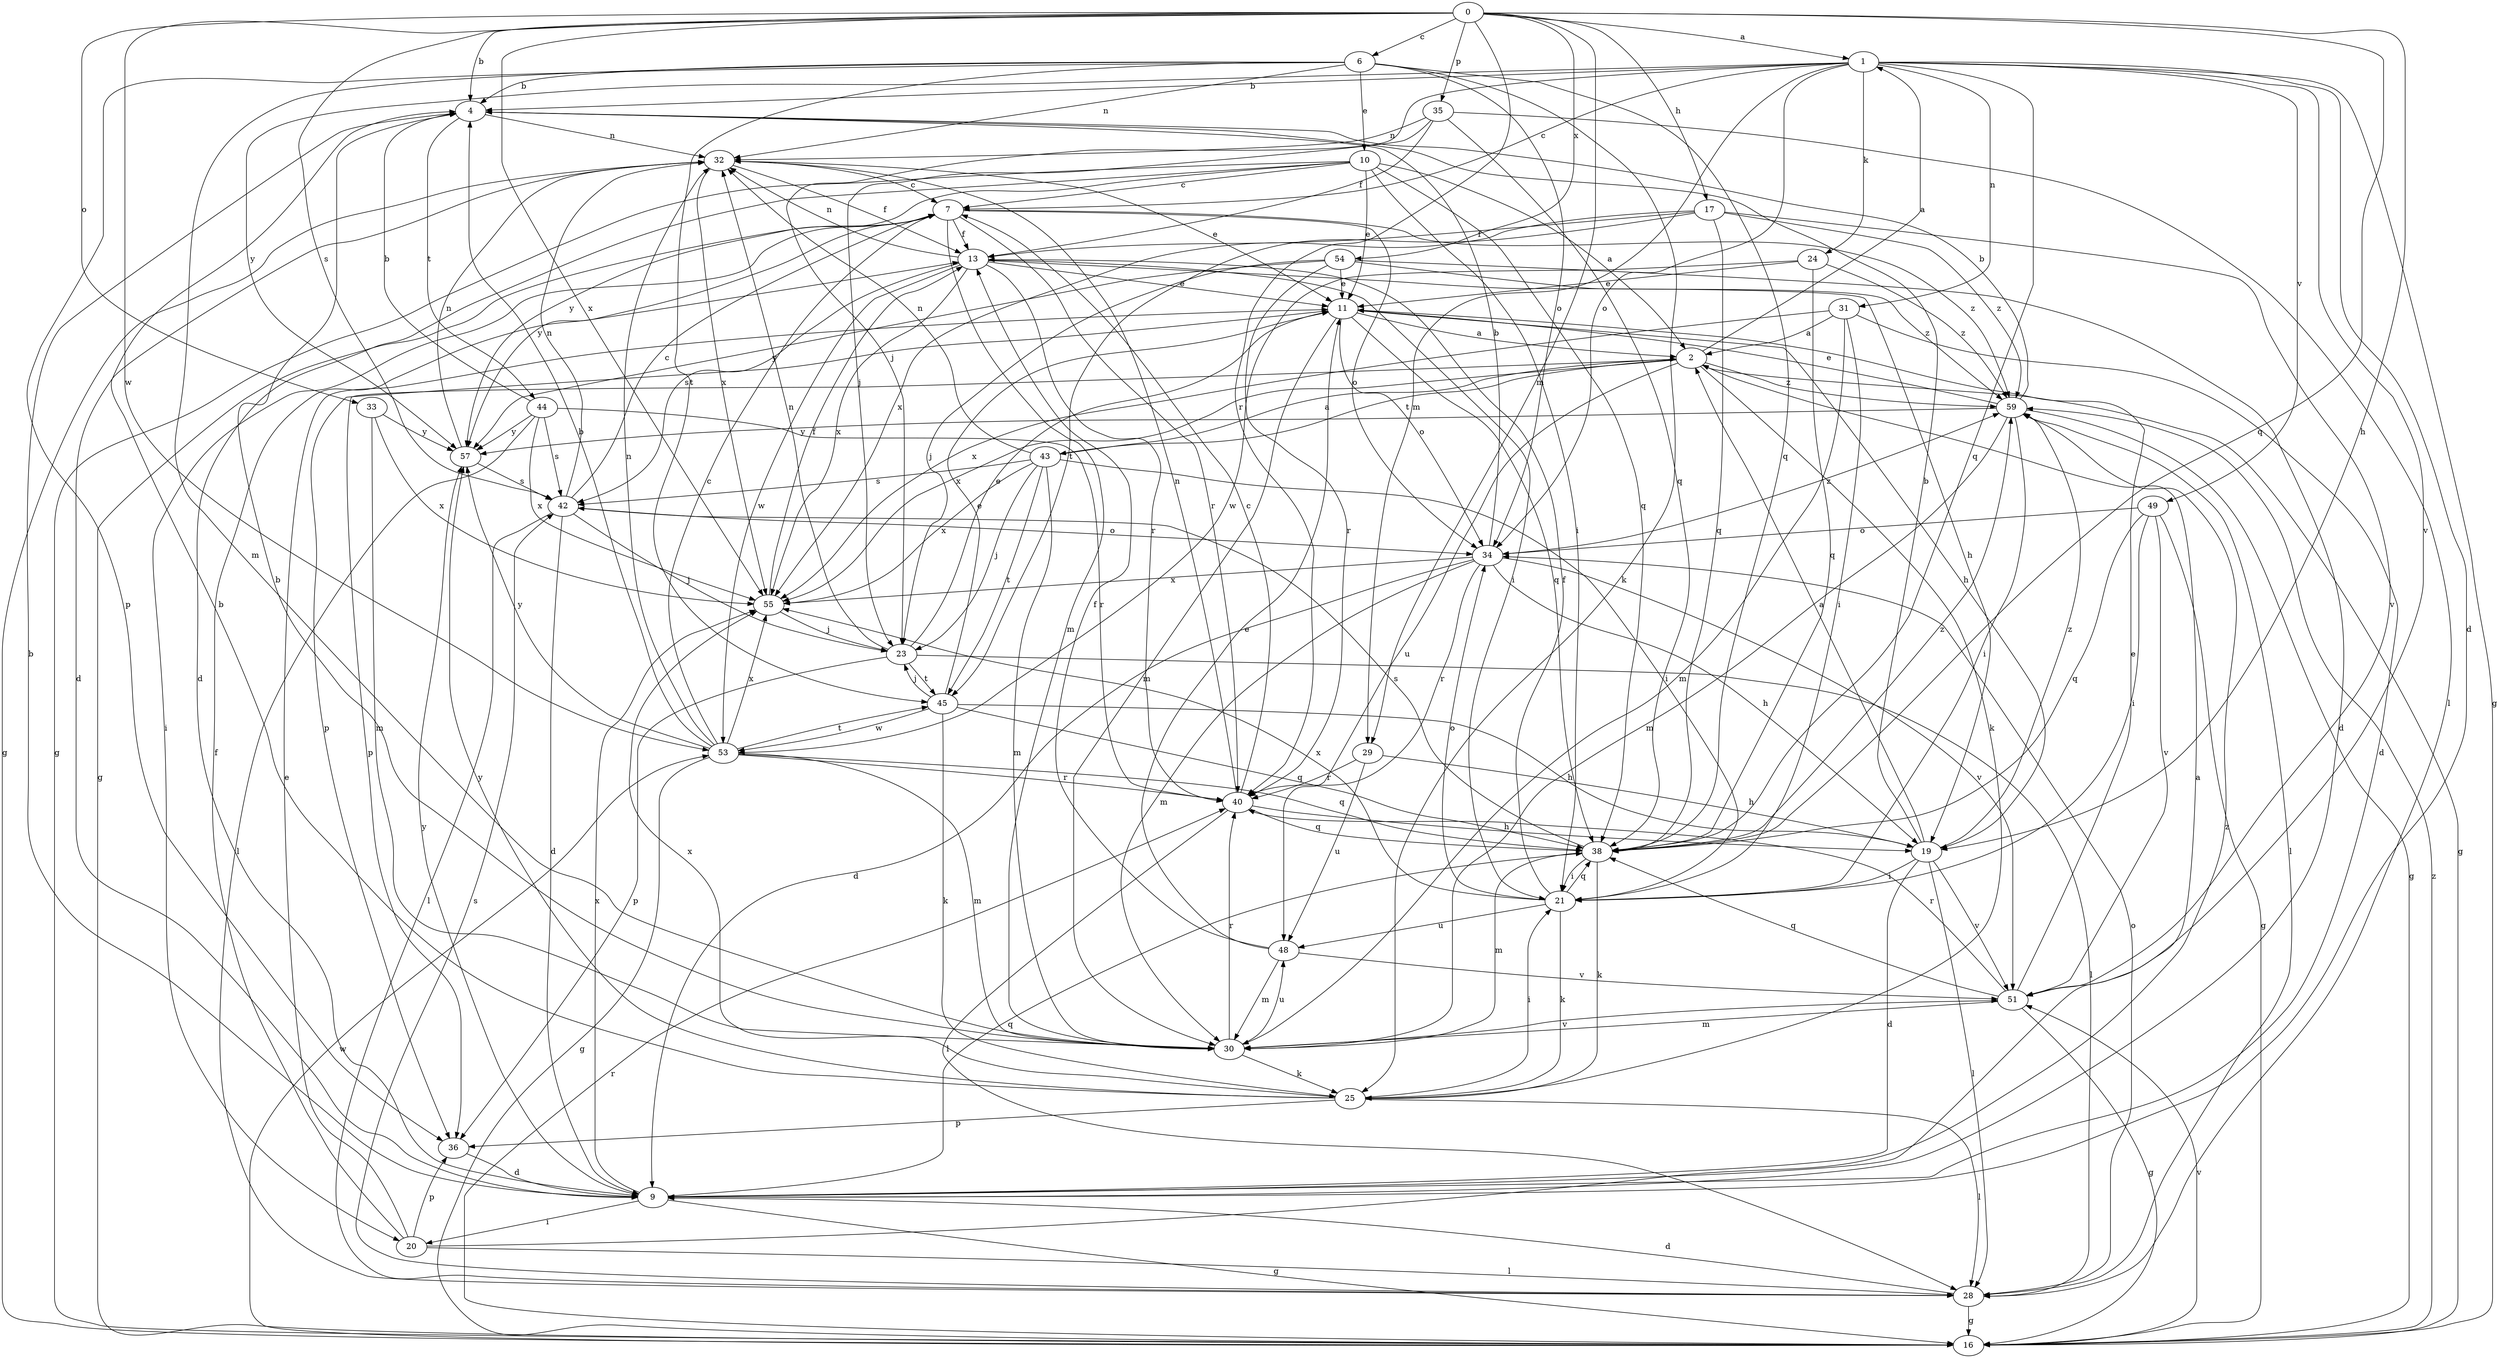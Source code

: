 strict digraph  {
0;
1;
2;
4;
6;
7;
9;
10;
11;
13;
16;
17;
19;
20;
21;
23;
24;
25;
28;
29;
30;
31;
32;
33;
34;
35;
36;
38;
40;
42;
43;
44;
45;
48;
49;
51;
53;
54;
55;
57;
59;
0 -> 1  [label=a];
0 -> 4  [label=b];
0 -> 6  [label=c];
0 -> 17  [label=h];
0 -> 19  [label=h];
0 -> 29  [label=m];
0 -> 33  [label=o];
0 -> 35  [label=p];
0 -> 38  [label=q];
0 -> 40  [label=r];
0 -> 42  [label=s];
0 -> 53  [label=w];
0 -> 54  [label=x];
0 -> 55  [label=x];
1 -> 4  [label=b];
1 -> 7  [label=c];
1 -> 9  [label=d];
1 -> 16  [label=g];
1 -> 23  [label=j];
1 -> 24  [label=k];
1 -> 29  [label=m];
1 -> 31  [label=n];
1 -> 34  [label=o];
1 -> 38  [label=q];
1 -> 49  [label=v];
1 -> 51  [label=v];
1 -> 57  [label=y];
2 -> 1  [label=a];
2 -> 16  [label=g];
2 -> 25  [label=k];
2 -> 36  [label=p];
2 -> 43  [label=t];
2 -> 48  [label=u];
2 -> 55  [label=x];
2 -> 59  [label=z];
4 -> 32  [label=n];
4 -> 44  [label=t];
6 -> 4  [label=b];
6 -> 10  [label=e];
6 -> 25  [label=k];
6 -> 30  [label=m];
6 -> 32  [label=n];
6 -> 34  [label=o];
6 -> 36  [label=p];
6 -> 38  [label=q];
6 -> 45  [label=t];
7 -> 13  [label=f];
7 -> 16  [label=g];
7 -> 20  [label=i];
7 -> 30  [label=m];
7 -> 34  [label=o];
7 -> 40  [label=r];
7 -> 57  [label=y];
7 -> 59  [label=z];
9 -> 2  [label=a];
9 -> 4  [label=b];
9 -> 16  [label=g];
9 -> 20  [label=i];
9 -> 38  [label=q];
9 -> 55  [label=x];
9 -> 57  [label=y];
10 -> 2  [label=a];
10 -> 7  [label=c];
10 -> 9  [label=d];
10 -> 11  [label=e];
10 -> 16  [label=g];
10 -> 21  [label=i];
10 -> 38  [label=q];
10 -> 57  [label=y];
11 -> 2  [label=a];
11 -> 19  [label=h];
11 -> 30  [label=m];
11 -> 34  [label=o];
11 -> 36  [label=p];
11 -> 38  [label=q];
13 -> 11  [label=e];
13 -> 19  [label=h];
13 -> 21  [label=i];
13 -> 32  [label=n];
13 -> 40  [label=r];
13 -> 42  [label=s];
13 -> 53  [label=w];
13 -> 55  [label=x];
16 -> 40  [label=r];
16 -> 51  [label=v];
16 -> 53  [label=w];
16 -> 59  [label=z];
17 -> 13  [label=f];
17 -> 38  [label=q];
17 -> 45  [label=t];
17 -> 51  [label=v];
17 -> 55  [label=x];
17 -> 59  [label=z];
19 -> 2  [label=a];
19 -> 4  [label=b];
19 -> 9  [label=d];
19 -> 21  [label=i];
19 -> 28  [label=l];
19 -> 51  [label=v];
19 -> 59  [label=z];
20 -> 11  [label=e];
20 -> 13  [label=f];
20 -> 28  [label=l];
20 -> 36  [label=p];
20 -> 59  [label=z];
21 -> 13  [label=f];
21 -> 25  [label=k];
21 -> 34  [label=o];
21 -> 38  [label=q];
21 -> 48  [label=u];
21 -> 55  [label=x];
23 -> 11  [label=e];
23 -> 28  [label=l];
23 -> 32  [label=n];
23 -> 36  [label=p];
23 -> 45  [label=t];
24 -> 11  [label=e];
24 -> 38  [label=q];
24 -> 53  [label=w];
24 -> 59  [label=z];
25 -> 4  [label=b];
25 -> 21  [label=i];
25 -> 28  [label=l];
25 -> 36  [label=p];
25 -> 55  [label=x];
25 -> 57  [label=y];
28 -> 9  [label=d];
28 -> 16  [label=g];
28 -> 34  [label=o];
28 -> 42  [label=s];
29 -> 19  [label=h];
29 -> 40  [label=r];
29 -> 48  [label=u];
30 -> 4  [label=b];
30 -> 25  [label=k];
30 -> 40  [label=r];
30 -> 48  [label=u];
30 -> 51  [label=v];
31 -> 2  [label=a];
31 -> 9  [label=d];
31 -> 21  [label=i];
31 -> 30  [label=m];
31 -> 55  [label=x];
32 -> 7  [label=c];
32 -> 9  [label=d];
32 -> 11  [label=e];
32 -> 13  [label=f];
32 -> 16  [label=g];
32 -> 55  [label=x];
33 -> 30  [label=m];
33 -> 55  [label=x];
33 -> 57  [label=y];
34 -> 4  [label=b];
34 -> 9  [label=d];
34 -> 19  [label=h];
34 -> 30  [label=m];
34 -> 40  [label=r];
34 -> 51  [label=v];
34 -> 55  [label=x];
34 -> 59  [label=z];
35 -> 13  [label=f];
35 -> 23  [label=j];
35 -> 28  [label=l];
35 -> 32  [label=n];
35 -> 38  [label=q];
36 -> 9  [label=d];
38 -> 21  [label=i];
38 -> 25  [label=k];
38 -> 30  [label=m];
38 -> 42  [label=s];
38 -> 59  [label=z];
40 -> 7  [label=c];
40 -> 19  [label=h];
40 -> 28  [label=l];
40 -> 32  [label=n];
40 -> 38  [label=q];
42 -> 7  [label=c];
42 -> 9  [label=d];
42 -> 23  [label=j];
42 -> 28  [label=l];
42 -> 32  [label=n];
42 -> 34  [label=o];
43 -> 2  [label=a];
43 -> 21  [label=i];
43 -> 23  [label=j];
43 -> 30  [label=m];
43 -> 32  [label=n];
43 -> 42  [label=s];
43 -> 45  [label=t];
43 -> 55  [label=x];
44 -> 4  [label=b];
44 -> 28  [label=l];
44 -> 40  [label=r];
44 -> 42  [label=s];
44 -> 55  [label=x];
44 -> 57  [label=y];
45 -> 11  [label=e];
45 -> 19  [label=h];
45 -> 23  [label=j];
45 -> 25  [label=k];
45 -> 38  [label=q];
45 -> 53  [label=w];
48 -> 11  [label=e];
48 -> 13  [label=f];
48 -> 30  [label=m];
48 -> 51  [label=v];
49 -> 16  [label=g];
49 -> 21  [label=i];
49 -> 34  [label=o];
49 -> 38  [label=q];
49 -> 51  [label=v];
51 -> 11  [label=e];
51 -> 16  [label=g];
51 -> 30  [label=m];
51 -> 38  [label=q];
51 -> 40  [label=r];
53 -> 4  [label=b];
53 -> 7  [label=c];
53 -> 16  [label=g];
53 -> 30  [label=m];
53 -> 32  [label=n];
53 -> 38  [label=q];
53 -> 40  [label=r];
53 -> 45  [label=t];
53 -> 55  [label=x];
53 -> 57  [label=y];
54 -> 9  [label=d];
54 -> 11  [label=e];
54 -> 23  [label=j];
54 -> 40  [label=r];
54 -> 57  [label=y];
54 -> 59  [label=z];
55 -> 13  [label=f];
55 -> 23  [label=j];
57 -> 32  [label=n];
57 -> 42  [label=s];
59 -> 4  [label=b];
59 -> 11  [label=e];
59 -> 16  [label=g];
59 -> 21  [label=i];
59 -> 28  [label=l];
59 -> 30  [label=m];
59 -> 57  [label=y];
}
